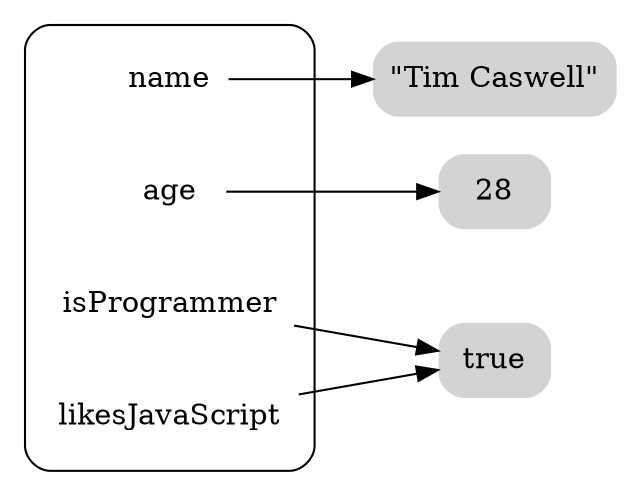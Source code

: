 digraph finite_state_machine {
	size="8,5"
	rankdir = "LR"
	
	subgraph cluster_0 {
    style =rounded;

    /* Free Variables */
    node [shape = plaintext, style=""]
    name; age; isProgrammer; likesJavaScript;

  }

  /* Literals */
  node [shape = plaintext, fillcolor=lightGrey, style="filled,rounded"];
  timcaswell [label="\"Tim Caswell\""]
  n28 [label="28"]
  true [label="true"]

  name -> timcaswell;
  age -> n28;
  isProgrammer -> true;
  likesJavaScript -> true;
  
}